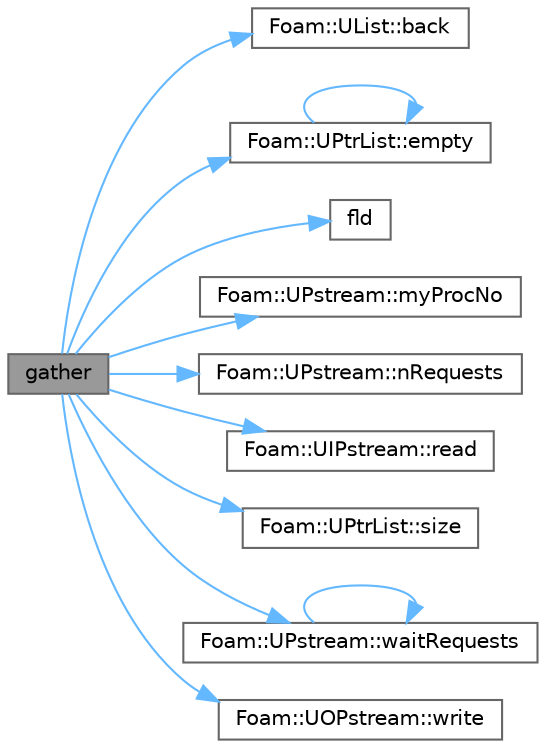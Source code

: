 digraph "gather"
{
 // LATEX_PDF_SIZE
  bgcolor="transparent";
  edge [fontname=Helvetica,fontsize=10,labelfontname=Helvetica,labelfontsize=10];
  node [fontname=Helvetica,fontsize=10,shape=box,height=0.2,width=0.4];
  rankdir="LR";
  Node1 [id="Node000001",label="gather",height=0.2,width=0.4,color="gray40", fillcolor="grey60", style="filled", fontcolor="black",tooltip=" "];
  Node1 -> Node2 [id="edge1_Node000001_Node000002",color="steelblue1",style="solid",tooltip=" "];
  Node2 [id="Node000002",label="Foam::UList::back",height=0.2,width=0.4,color="grey40", fillcolor="white", style="filled",URL="$classFoam_1_1UList.html#a4a557503c0b752dd1bd74295f499129f",tooltip=" "];
  Node1 -> Node3 [id="edge2_Node000001_Node000003",color="steelblue1",style="solid",tooltip=" "];
  Node3 [id="Node000003",label="Foam::UPtrList::empty",height=0.2,width=0.4,color="grey40", fillcolor="white", style="filled",URL="$classFoam_1_1UPtrList.html#a3f6fc5de06a318920d84f3c3742db07f",tooltip=" "];
  Node3 -> Node3 [id="edge3_Node000003_Node000003",color="steelblue1",style="solid",tooltip=" "];
  Node1 -> Node4 [id="edge4_Node000001_Node000004",color="steelblue1",style="solid",tooltip=" "];
  Node4 [id="Node000004",label="fld",height=0.2,width=0.4,color="grey40", fillcolor="white", style="filled",URL="$checkFaMesh_2faMeshWriteVTK_8H.html#a84170cc7d8eb5006696cb3dd274bf8d2",tooltip=" "];
  Node1 -> Node5 [id="edge5_Node000001_Node000005",color="steelblue1",style="solid",tooltip=" "];
  Node5 [id="Node000005",label="Foam::UPstream::myProcNo",height=0.2,width=0.4,color="grey40", fillcolor="white", style="filled",URL="$classFoam_1_1UPstream.html#a18ae428d3236c638ac680fa9f506c11a",tooltip=" "];
  Node1 -> Node6 [id="edge6_Node000001_Node000006",color="steelblue1",style="solid",tooltip=" "];
  Node6 [id="Node000006",label="Foam::UPstream::nRequests",height=0.2,width=0.4,color="grey40", fillcolor="white", style="filled",URL="$classFoam_1_1UPstream.html#a1e96cf32256feb7e8a1808a973a3e9a0",tooltip=" "];
  Node1 -> Node7 [id="edge7_Node000001_Node000007",color="steelblue1",style="solid",tooltip=" "];
  Node7 [id="Node000007",label="Foam::UIPstream::read",height=0.2,width=0.4,color="grey40", fillcolor="white", style="filled",URL="$classFoam_1_1UIPstream.html#aa25ad5b49954a586d9226dbe6160d671",tooltip=" "];
  Node1 -> Node8 [id="edge8_Node000001_Node000008",color="steelblue1",style="solid",tooltip=" "];
  Node8 [id="Node000008",label="Foam::UPtrList::size",height=0.2,width=0.4,color="grey40", fillcolor="white", style="filled",URL="$classFoam_1_1UPtrList.html#a95603446b248fe1ecf5dc59bcc2eaff0",tooltip=" "];
  Node1 -> Node9 [id="edge9_Node000001_Node000009",color="steelblue1",style="solid",tooltip=" "];
  Node9 [id="Node000009",label="Foam::UPstream::waitRequests",height=0.2,width=0.4,color="grey40", fillcolor="white", style="filled",URL="$classFoam_1_1UPstream.html#acd6ccb9cf5a7b0742fda41bf9a0deee6",tooltip=" "];
  Node9 -> Node9 [id="edge10_Node000009_Node000009",color="steelblue1",style="solid",tooltip=" "];
  Node1 -> Node10 [id="edge11_Node000001_Node000010",color="steelblue1",style="solid",tooltip=" "];
  Node10 [id="Node000010",label="Foam::UOPstream::write",height=0.2,width=0.4,color="grey40", fillcolor="white", style="filled",URL="$classFoam_1_1UOPstream.html#a1806b40e1831eba4739420717305af79",tooltip=" "];
}
